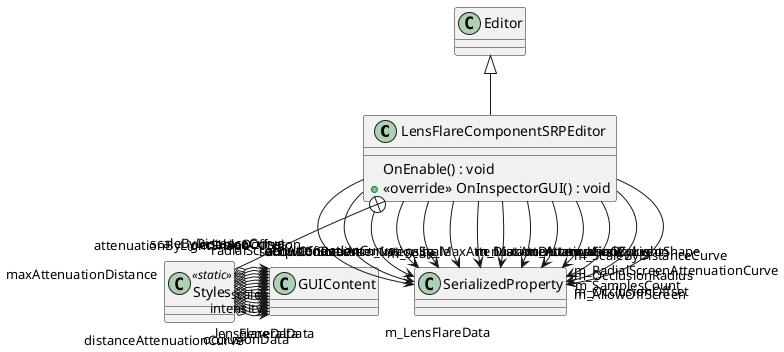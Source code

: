 @startuml
class LensFlareComponentSRPEditor {
    OnEnable() : void
    + <<override>> OnInspectorGUI() : void
}
class Styles <<static>> {
}
Editor <|-- LensFlareComponentSRPEditor
LensFlareComponentSRPEditor --> "m_LensFlareData" SerializedProperty
LensFlareComponentSRPEditor --> "m_Intensity" SerializedProperty
LensFlareComponentSRPEditor --> "m_Scale" SerializedProperty
LensFlareComponentSRPEditor --> "m_MaxAttenuationDistance" SerializedProperty
LensFlareComponentSRPEditor --> "m_MaxAttenuationScale" SerializedProperty
LensFlareComponentSRPEditor --> "m_DistanceAttenuationCurve" SerializedProperty
LensFlareComponentSRPEditor --> "m_ScaleByDistanceCurve" SerializedProperty
LensFlareComponentSRPEditor --> "m_AttenuationByLightShape" SerializedProperty
LensFlareComponentSRPEditor --> "m_RadialScreenAttenuationCurve" SerializedProperty
LensFlareComponentSRPEditor --> "m_UseOcclusion" SerializedProperty
LensFlareComponentSRPEditor --> "m_OcclusionRadius" SerializedProperty
LensFlareComponentSRPEditor --> "m_SamplesCount" SerializedProperty
LensFlareComponentSRPEditor --> "m_OcclusionOffset" SerializedProperty
LensFlareComponentSRPEditor --> "m_AllowOffScreen" SerializedProperty
LensFlareComponentSRPEditor +-- Styles
Styles o-> "generalData" GUIContent
Styles o-> "occlusionData" GUIContent
Styles o-> "lensFlareData" GUIContent
Styles o-> "intensity" GUIContent
Styles o-> "scale" GUIContent
Styles o-> "maxAttenuationDistance" GUIContent
Styles o-> "distanceAttenuationCurve" GUIContent
Styles o-> "maxAttenuationScale" GUIContent
Styles o-> "scaleByDistanceCurve" GUIContent
Styles o-> "attenuationByLightShape" GUIContent
Styles o-> "radialScreenAttenuationCurve" GUIContent
Styles o-> "enableOcclusion" GUIContent
Styles o-> "occlusionRadius" GUIContent
Styles o-> "sampleCount" GUIContent
Styles o-> "occlusionOffset" GUIContent
Styles o-> "allowOffScreen" GUIContent
@enduml
